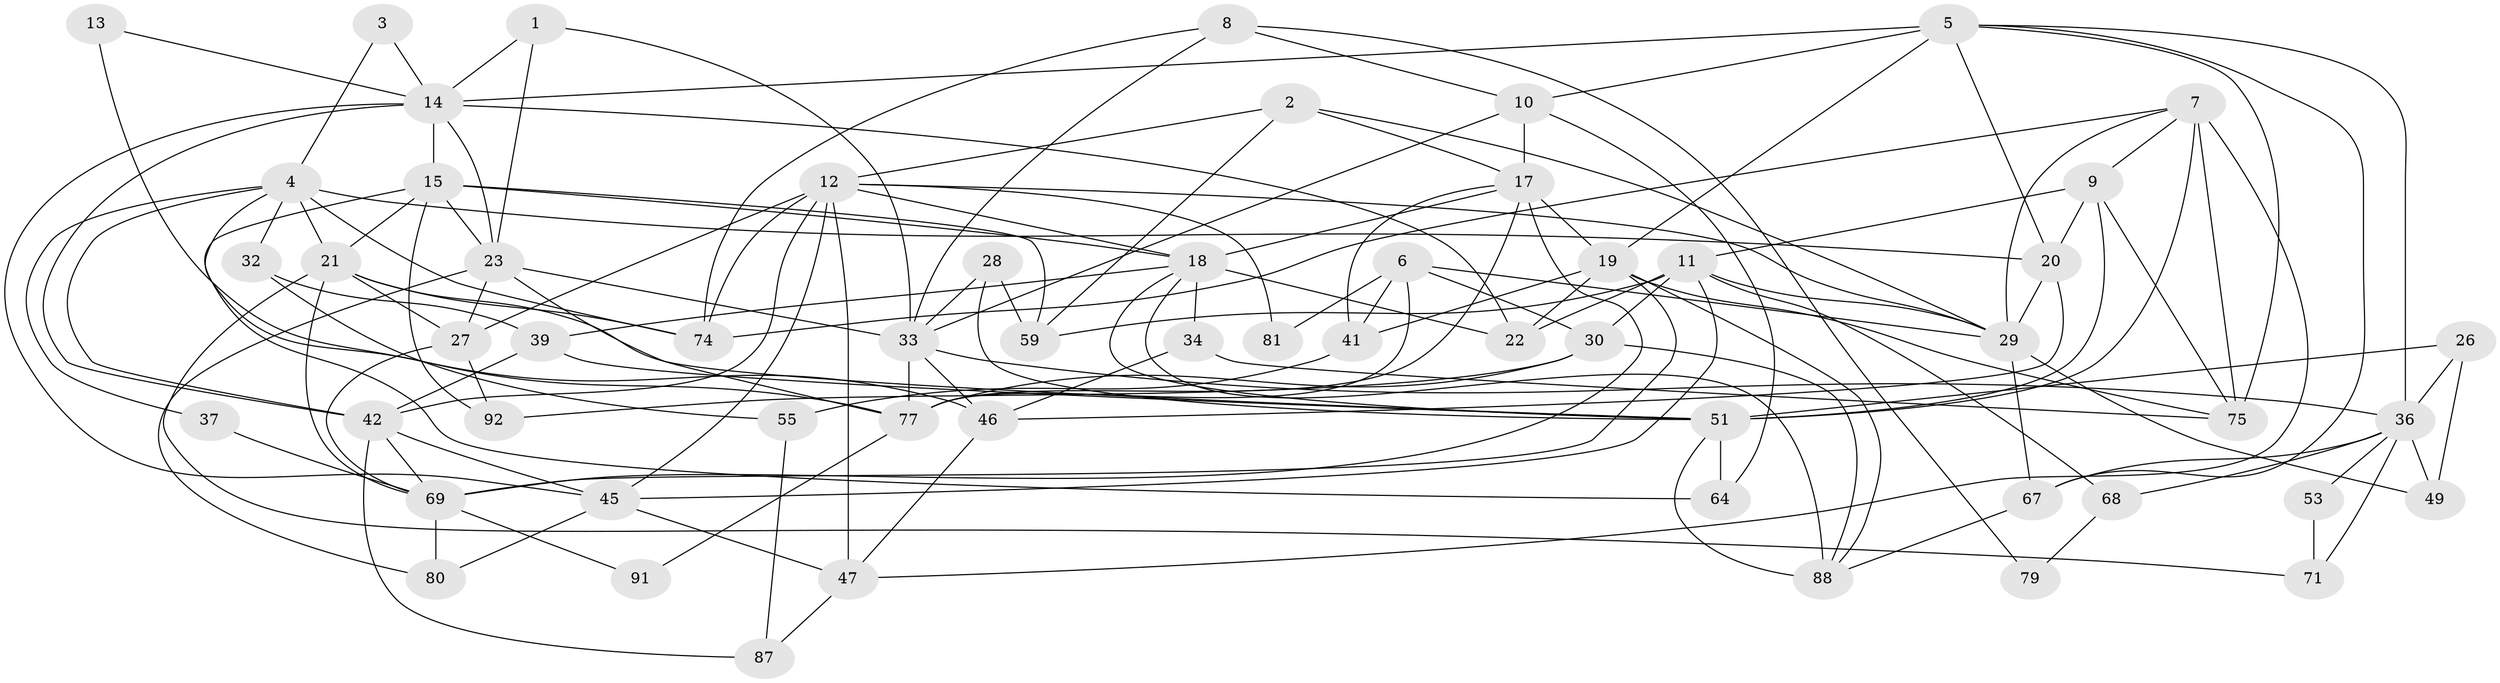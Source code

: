 // Generated by graph-tools (version 1.1) at 2025/24/03/03/25 07:24:03]
// undirected, 58 vertices, 143 edges
graph export_dot {
graph [start="1"]
  node [color=gray90,style=filled];
  1;
  2 [super="+31"];
  3;
  4 [super="+65"];
  5 [super="+52"];
  6 [super="+76"];
  7 [super="+85"];
  8;
  9 [super="+24"];
  10 [super="+16"];
  11 [super="+25"];
  12 [super="+35"];
  13;
  14 [super="+63"];
  15 [super="+93"];
  17 [super="+82"];
  18 [super="+50"];
  19 [super="+56"];
  20 [super="+73"];
  21 [super="+60"];
  22 [super="+66"];
  23 [super="+40"];
  26;
  27 [super="+44"];
  28;
  29 [super="+61"];
  30 [super="+58"];
  32;
  33 [super="+38"];
  34;
  36 [super="+43"];
  37;
  39 [super="+72"];
  41;
  42 [super="+48"];
  45 [super="+78"];
  46 [super="+54"];
  47 [super="+57"];
  49;
  51 [super="+62"];
  53;
  55 [super="+90"];
  59 [super="+84"];
  64;
  67;
  68;
  69 [super="+70"];
  71;
  74;
  75 [super="+86"];
  77 [super="+83"];
  79;
  80;
  81;
  87;
  88 [super="+89"];
  91;
  92;
  1 -- 33;
  1 -- 14;
  1 -- 23;
  2 -- 59;
  2 -- 12;
  2 -- 29;
  2 -- 17;
  3 -- 4;
  3 -- 14;
  4 -- 74;
  4 -- 21;
  4 -- 32;
  4 -- 37;
  4 -- 20;
  4 -- 42;
  4 -- 77;
  5 -- 19;
  5 -- 67;
  5 -- 36;
  5 -- 10;
  5 -- 75;
  5 -- 14;
  5 -- 20;
  6 -- 29;
  6 -- 41;
  6 -- 81;
  6 -- 77;
  6 -- 30;
  7 -- 75 [weight=3];
  7 -- 9;
  7 -- 47;
  7 -- 51;
  7 -- 74;
  7 -- 29;
  8 -- 33;
  8 -- 10;
  8 -- 74;
  8 -- 79;
  9 -- 51;
  9 -- 75;
  9 -- 11;
  9 -- 20;
  10 -- 64;
  10 -- 17;
  10 -- 33;
  11 -- 68;
  11 -- 22;
  11 -- 30;
  11 -- 29;
  11 -- 59;
  11 -- 45;
  12 -- 29;
  12 -- 18;
  12 -- 45;
  12 -- 47 [weight=2];
  12 -- 42;
  12 -- 81;
  12 -- 74;
  12 -- 27;
  13 -- 46;
  13 -- 14;
  14 -- 23;
  14 -- 15;
  14 -- 42;
  14 -- 45;
  14 -- 22;
  15 -- 21;
  15 -- 92;
  15 -- 64;
  15 -- 23;
  15 -- 18;
  15 -- 59;
  17 -- 19;
  17 -- 69;
  17 -- 77;
  17 -- 18;
  17 -- 41;
  18 -- 51;
  18 -- 34;
  18 -- 88;
  18 -- 22;
  18 -- 39;
  19 -- 69 [weight=2];
  19 -- 88;
  19 -- 41;
  19 -- 22;
  19 -- 75;
  20 -- 46;
  20 -- 29;
  21 -- 51;
  21 -- 74;
  21 -- 27;
  21 -- 69;
  21 -- 71;
  23 -- 80;
  23 -- 33;
  23 -- 77;
  23 -- 27;
  26 -- 36;
  26 -- 49;
  26 -- 51;
  27 -- 69;
  27 -- 92;
  28 -- 33;
  28 -- 51 [weight=2];
  28 -- 59;
  29 -- 67;
  29 -- 49;
  30 -- 88;
  30 -- 92;
  30 -- 77;
  32 -- 55;
  32 -- 39;
  33 -- 36;
  33 -- 46;
  33 -- 77;
  34 -- 75;
  34 -- 46;
  36 -- 49;
  36 -- 53;
  36 -- 71;
  36 -- 67;
  36 -- 68;
  37 -- 69;
  39 -- 51;
  39 -- 42;
  41 -- 55;
  42 -- 87;
  42 -- 69;
  42 -- 45;
  45 -- 80;
  45 -- 47;
  46 -- 47;
  47 -- 87;
  51 -- 64;
  51 -- 88 [weight=2];
  53 -- 71;
  55 -- 87;
  67 -- 88;
  68 -- 79;
  69 -- 80;
  69 -- 91;
  77 -- 91;
}
